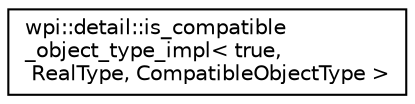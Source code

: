 digraph "Graphical Class Hierarchy"
{
  edge [fontname="Helvetica",fontsize="10",labelfontname="Helvetica",labelfontsize="10"];
  node [fontname="Helvetica",fontsize="10",shape=record];
  rankdir="LR";
  Node1 [label="wpi::detail::is_compatible\l_object_type_impl\< true,\l RealType, CompatibleObjectType \>",height=0.2,width=0.4,color="black", fillcolor="white", style="filled",URL="$structwpi_1_1detail_1_1is__compatible__object__type__impl_3_01true_00_01RealType_00_01CompatibleObjectType_01_4.html"];
}

